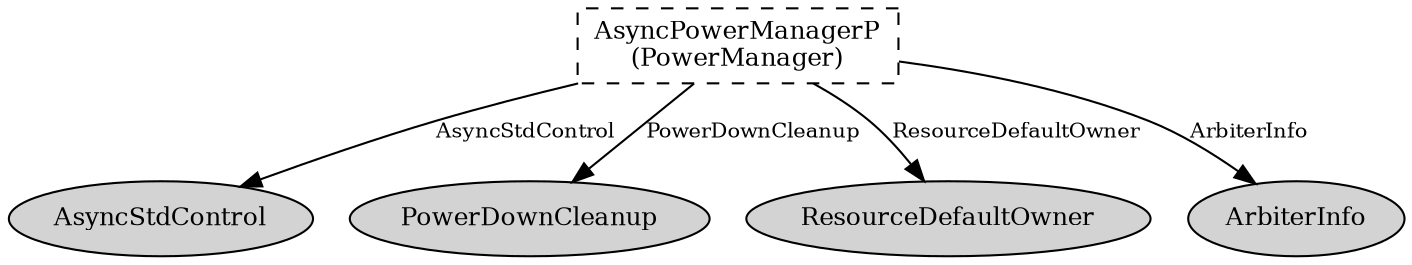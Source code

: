 digraph "tos.lib.power.AsyncStdControlPowerManagerC" {
  "AsyncStdControlPowerManagerC.PowerManager" [fontsize=12, shape=box, style=dashed, label="AsyncPowerManagerP\n(PowerManager)", URL="../chtml/tos.lib.power.AsyncPowerManagerP.html"];
  n0x7f2d658ff830 [shape=ellipse, style=filled, label="AsyncStdControl", fontsize=12];
  "AsyncStdControlPowerManagerC.PowerManager" [fontsize=12, shape=box, style=dashed, label="AsyncPowerManagerP\n(PowerManager)", URL="../chtml/tos.lib.power.AsyncPowerManagerP.html"];
  n0x7f2d658fd020 [shape=ellipse, style=filled, label="PowerDownCleanup", fontsize=12];
  "AsyncStdControlPowerManagerC.PowerManager" [fontsize=12, shape=box, style=dashed, label="AsyncPowerManagerP\n(PowerManager)", URL="../chtml/tos.lib.power.AsyncPowerManagerP.html"];
  n0x7f2d658fd688 [shape=ellipse, style=filled, label="ResourceDefaultOwner", fontsize=12];
  "AsyncStdControlPowerManagerC.PowerManager" [fontsize=12, shape=box, style=dashed, label="AsyncPowerManagerP\n(PowerManager)", URL="../chtml/tos.lib.power.AsyncPowerManagerP.html"];
  n0x7f2d658fc2d8 [shape=ellipse, style=filled, label="ArbiterInfo", fontsize=12];
  "AsyncStdControlPowerManagerC.PowerManager" -> "n0x7f2d658ff830" [label="AsyncStdControl", URL="../ihtml/tos.interfaces.AsyncStdControl.html", fontsize=10];
  "AsyncStdControlPowerManagerC.PowerManager" -> "n0x7f2d658fd020" [label="PowerDownCleanup", URL="../ihtml/tos.lib.power.PowerDownCleanup.html", fontsize=10];
  "AsyncStdControlPowerManagerC.PowerManager" -> "n0x7f2d658fd688" [label="ResourceDefaultOwner", URL="../ihtml/tos.interfaces.ResourceDefaultOwner.html", fontsize=10];
  "AsyncStdControlPowerManagerC.PowerManager" -> "n0x7f2d658fc2d8" [label="ArbiterInfo", URL="../ihtml/tos.interfaces.ArbiterInfo.html", fontsize=10];
}
